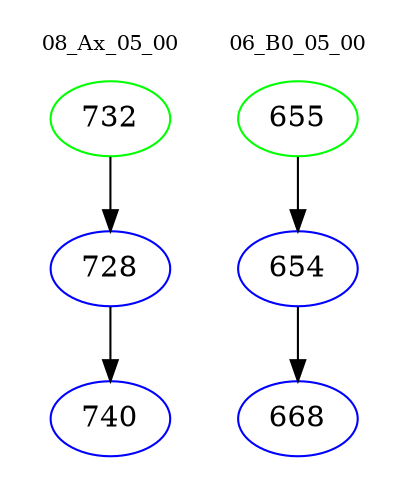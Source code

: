 digraph{
subgraph cluster_0 {
color = white
label = "08_Ax_05_00";
fontsize=10;
T0_732 [label="732", color="green"]
T0_732 -> T0_728 [color="black"]
T0_728 [label="728", color="blue"]
T0_728 -> T0_740 [color="black"]
T0_740 [label="740", color="blue"]
}
subgraph cluster_1 {
color = white
label = "06_B0_05_00";
fontsize=10;
T1_655 [label="655", color="green"]
T1_655 -> T1_654 [color="black"]
T1_654 [label="654", color="blue"]
T1_654 -> T1_668 [color="black"]
T1_668 [label="668", color="blue"]
}
}
